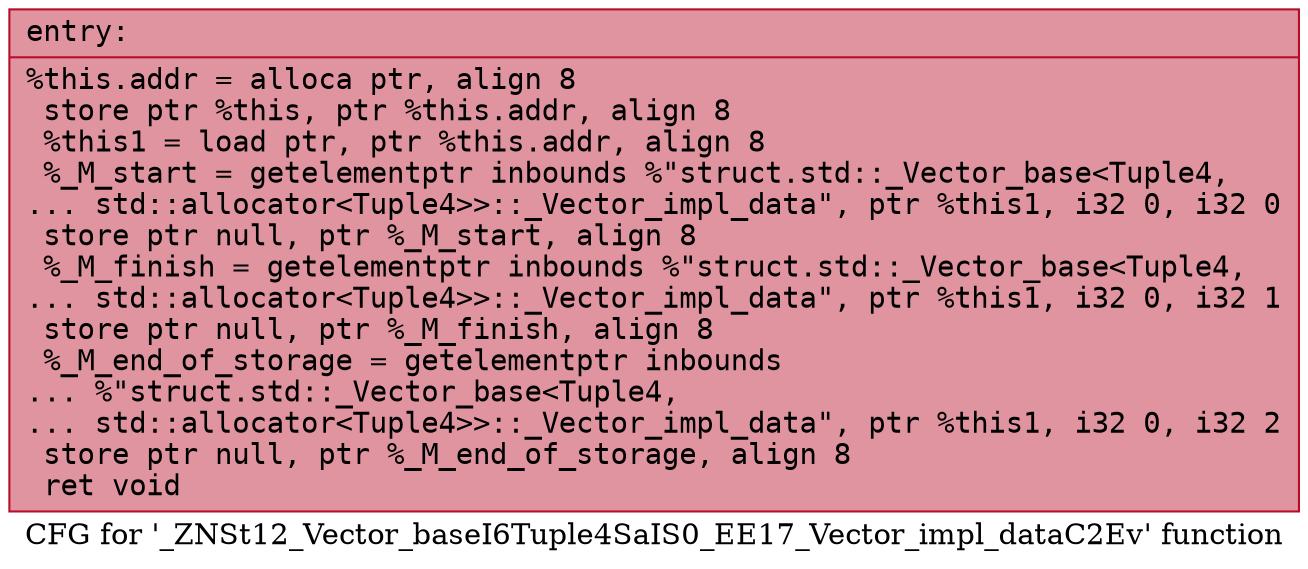 digraph "CFG for '_ZNSt12_Vector_baseI6Tuple4SaIS0_EE17_Vector_impl_dataC2Ev' function" {
	label="CFG for '_ZNSt12_Vector_baseI6Tuple4SaIS0_EE17_Vector_impl_dataC2Ev' function";

	Node0x55c606381ba0 [shape=record,color="#b70d28ff", style=filled, fillcolor="#b70d2870" fontname="Courier",label="{entry:\l|  %this.addr = alloca ptr, align 8\l  store ptr %this, ptr %this.addr, align 8\l  %this1 = load ptr, ptr %this.addr, align 8\l  %_M_start = getelementptr inbounds %\"struct.std::_Vector_base\<Tuple4,\l... std::allocator\<Tuple4\>\>::_Vector_impl_data\", ptr %this1, i32 0, i32 0\l  store ptr null, ptr %_M_start, align 8\l  %_M_finish = getelementptr inbounds %\"struct.std::_Vector_base\<Tuple4,\l... std::allocator\<Tuple4\>\>::_Vector_impl_data\", ptr %this1, i32 0, i32 1\l  store ptr null, ptr %_M_finish, align 8\l  %_M_end_of_storage = getelementptr inbounds\l... %\"struct.std::_Vector_base\<Tuple4,\l... std::allocator\<Tuple4\>\>::_Vector_impl_data\", ptr %this1, i32 0, i32 2\l  store ptr null, ptr %_M_end_of_storage, align 8\l  ret void\l}"];
}
